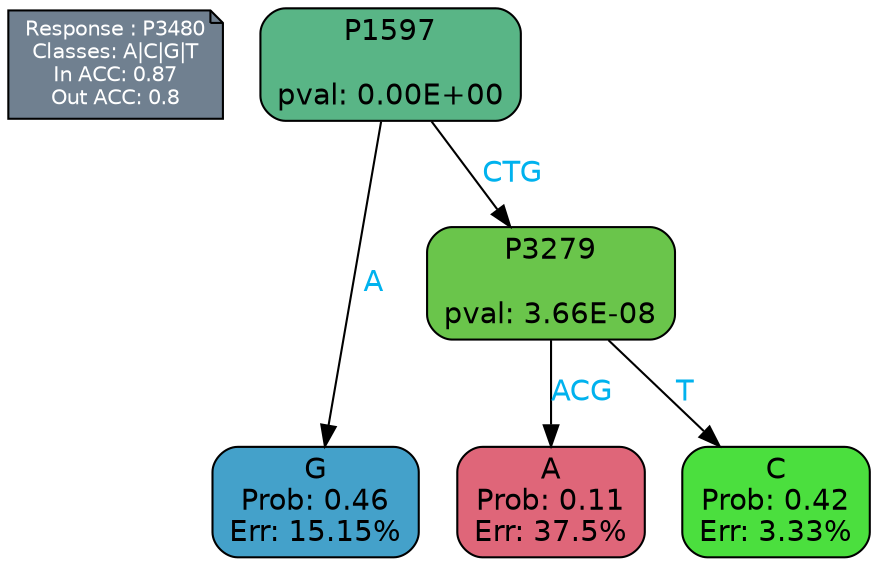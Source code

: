 digraph Tree {
node [shape=box, style="filled, rounded", color="black", fontname=helvetica] ;
graph [ranksep=equally, splines=polylines, bgcolor=transparent, dpi=600] ;
edge [fontname=helvetica] ;
LEGEND [label="Response : P3480
Classes: A|C|G|T
In ACC: 0.87
Out ACC: 0.8
",shape=note,align=left,style=filled,fillcolor="slategray",fontcolor="white",fontsize=10];1 [label="P1597

pval: 0.00E+00", fillcolor="#59b586"] ;
2 [label="G
Prob: 0.46
Err: 15.15%", fillcolor="#44a1ca"] ;
3 [label="P3279

pval: 3.66E-08", fillcolor="#6ac54b"] ;
4 [label="A
Prob: 0.11
Err: 37.5%", fillcolor="#df6679"] ;
5 [label="C
Prob: 0.42
Err: 3.33%", fillcolor="#4bdf3e"] ;
1 -> 2 [label="A",fontcolor=deepskyblue2] ;
1 -> 3 [label="CTG",fontcolor=deepskyblue2] ;
3 -> 4 [label="ACG",fontcolor=deepskyblue2] ;
3 -> 5 [label="T",fontcolor=deepskyblue2] ;
{rank = same; 2;4;5;}{rank = same; LEGEND;1;}}